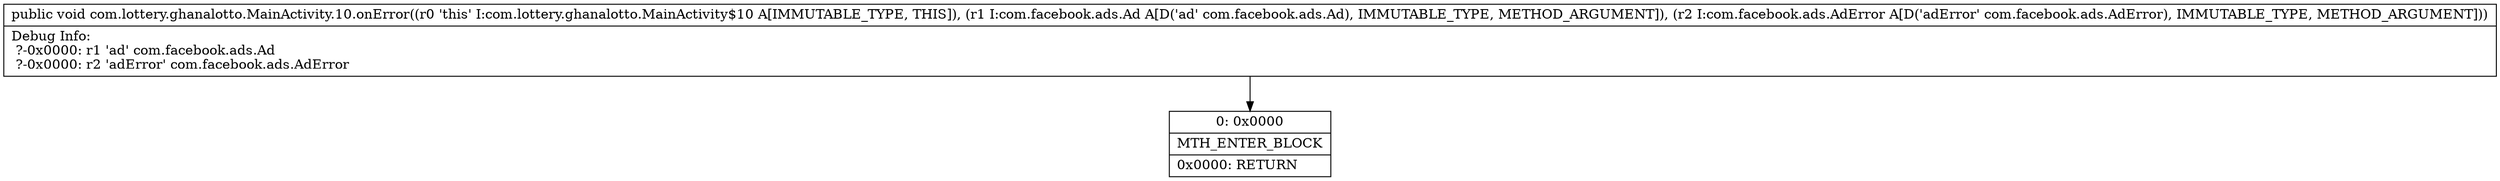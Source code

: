 digraph "CFG forcom.lottery.ghanalotto.MainActivity.10.onError(Lcom\/facebook\/ads\/Ad;Lcom\/facebook\/ads\/AdError;)V" {
Node_0 [shape=record,label="{0\:\ 0x0000|MTH_ENTER_BLOCK\l|0x0000: RETURN   \l}"];
MethodNode[shape=record,label="{public void com.lottery.ghanalotto.MainActivity.10.onError((r0 'this' I:com.lottery.ghanalotto.MainActivity$10 A[IMMUTABLE_TYPE, THIS]), (r1 I:com.facebook.ads.Ad A[D('ad' com.facebook.ads.Ad), IMMUTABLE_TYPE, METHOD_ARGUMENT]), (r2 I:com.facebook.ads.AdError A[D('adError' com.facebook.ads.AdError), IMMUTABLE_TYPE, METHOD_ARGUMENT]))  | Debug Info:\l  ?\-0x0000: r1 'ad' com.facebook.ads.Ad\l  ?\-0x0000: r2 'adError' com.facebook.ads.AdError\l}"];
MethodNode -> Node_0;
}


